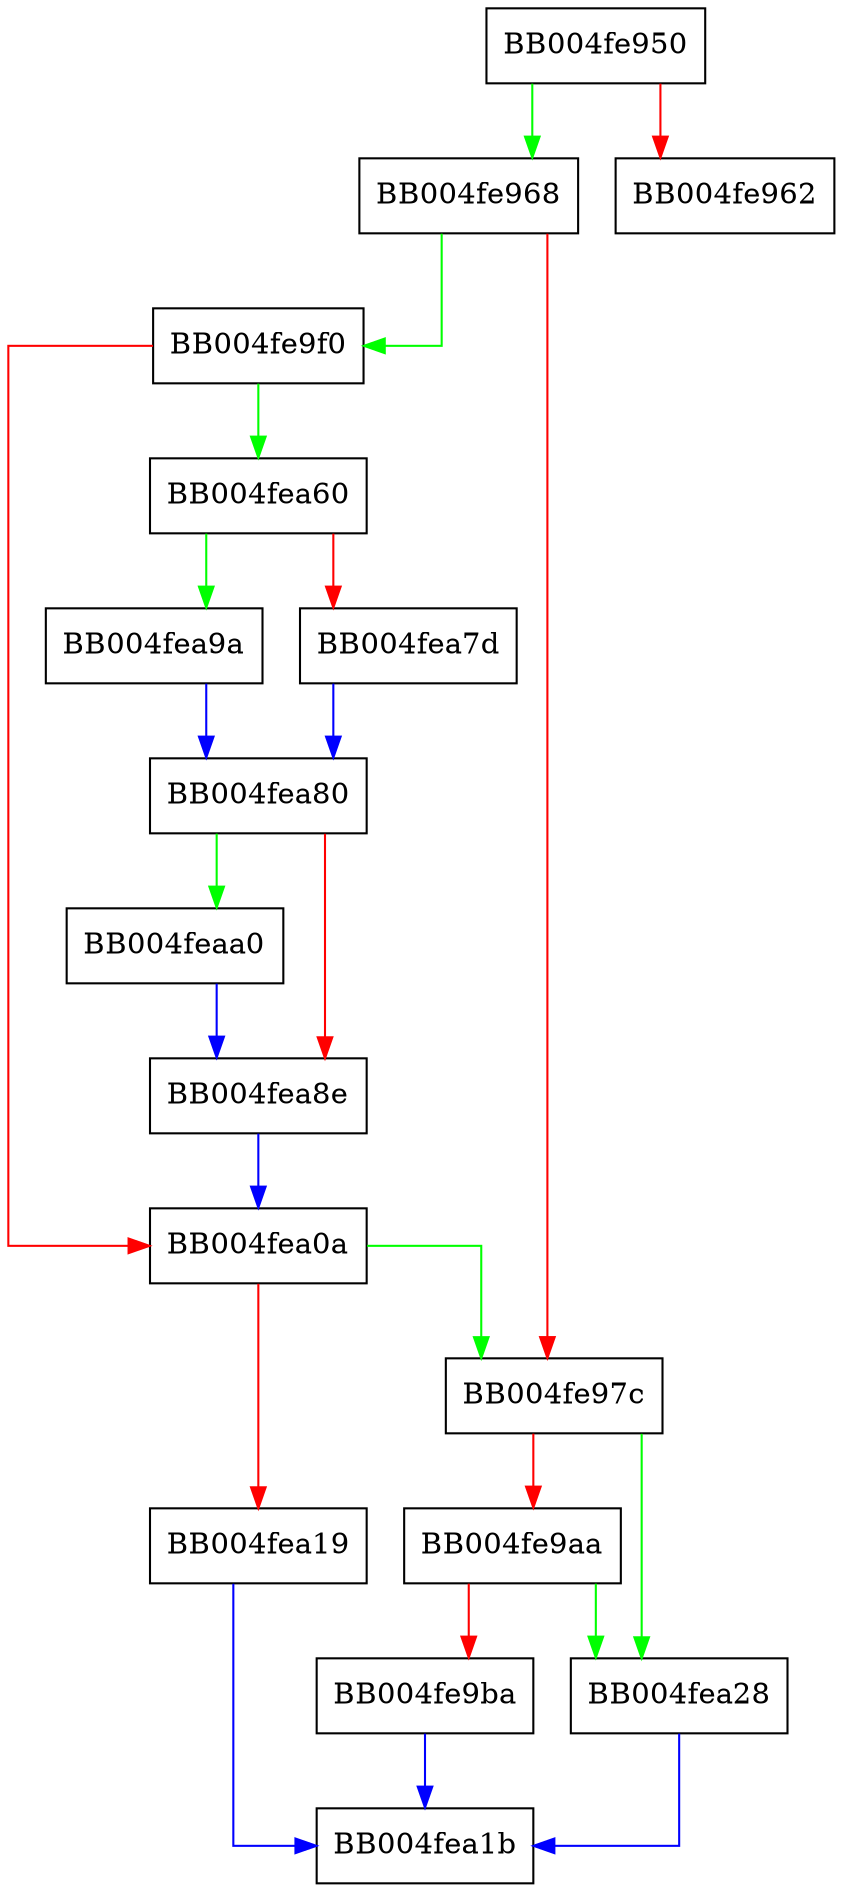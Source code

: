digraph ossl_quic_channel_trigger_txku {
  node [shape="box"];
  graph [splines=ortho];
  BB004fe950 -> BB004fe968 [color="green"];
  BB004fe950 -> BB004fe962 [color="red"];
  BB004fe968 -> BB004fe9f0 [color="green"];
  BB004fe968 -> BB004fe97c [color="red"];
  BB004fe97c -> BB004fea28 [color="green"];
  BB004fe97c -> BB004fe9aa [color="red"];
  BB004fe9aa -> BB004fea28 [color="green"];
  BB004fe9aa -> BB004fe9ba [color="red"];
  BB004fe9ba -> BB004fea1b [color="blue"];
  BB004fe9f0 -> BB004fea60 [color="green"];
  BB004fe9f0 -> BB004fea0a [color="red"];
  BB004fea0a -> BB004fe97c [color="green"];
  BB004fea0a -> BB004fea19 [color="red"];
  BB004fea19 -> BB004fea1b [color="blue"];
  BB004fea28 -> BB004fea1b [color="blue"];
  BB004fea60 -> BB004fea9a [color="green"];
  BB004fea60 -> BB004fea7d [color="red"];
  BB004fea7d -> BB004fea80 [color="blue"];
  BB004fea80 -> BB004feaa0 [color="green"];
  BB004fea80 -> BB004fea8e [color="red"];
  BB004fea8e -> BB004fea0a [color="blue"];
  BB004fea9a -> BB004fea80 [color="blue"];
  BB004feaa0 -> BB004fea8e [color="blue"];
}